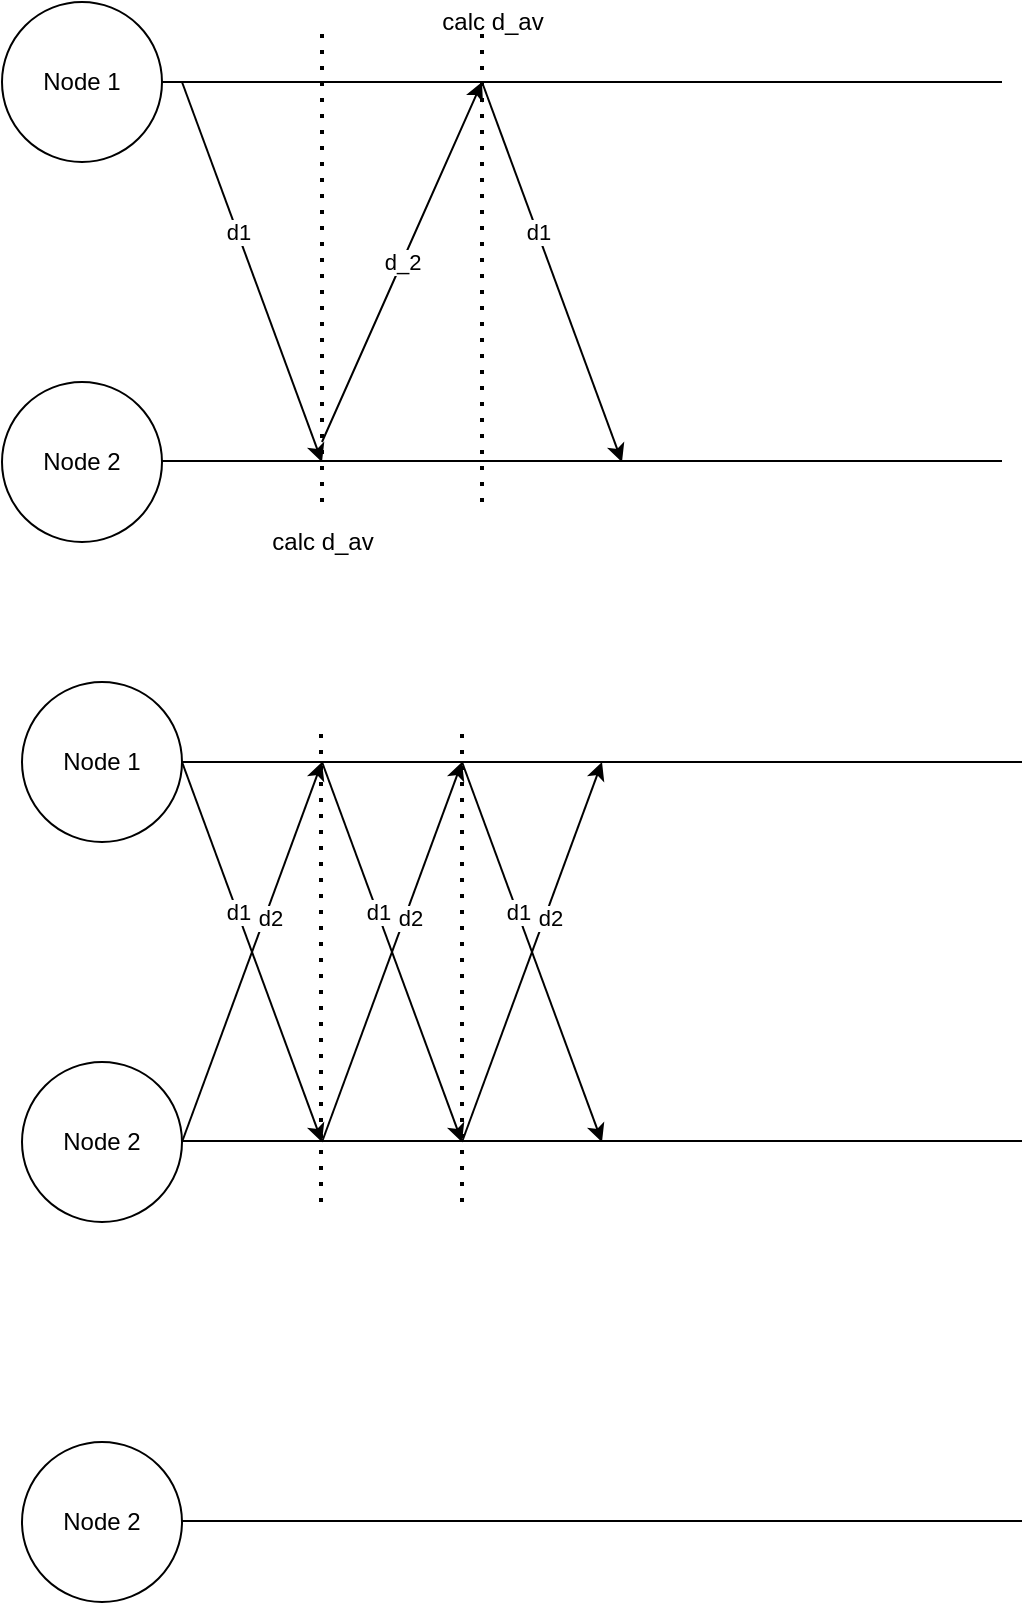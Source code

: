 <mxfile version="14.1.8" type="github">
  <diagram id="GlLCyRoWZH6QRKFZgOeW" name="Page-1">
    <mxGraphModel dx="1352" dy="774" grid="1" gridSize="10" guides="1" tooltips="1" connect="1" arrows="1" fold="1" page="1" pageScale="1" pageWidth="827" pageHeight="1169" math="0" shadow="0">
      <root>
        <mxCell id="0" />
        <mxCell id="1" parent="0" />
        <mxCell id="oL_3nqi2Ek97SbZ9Mjwy-1" value="" style="endArrow=none;html=1;" edge="1" parent="1" target="oL_3nqi2Ek97SbZ9Mjwy-2">
          <mxGeometry width="50" height="50" relative="1" as="geometry">
            <mxPoint x="620" y="160" as="sourcePoint" />
            <mxPoint x="440" y="320" as="targetPoint" />
          </mxGeometry>
        </mxCell>
        <mxCell id="oL_3nqi2Ek97SbZ9Mjwy-2" value="Node 1" style="ellipse;whiteSpace=wrap;html=1;aspect=fixed;" vertex="1" parent="1">
          <mxGeometry x="120" y="120" width="80" height="80" as="geometry" />
        </mxCell>
        <mxCell id="oL_3nqi2Ek97SbZ9Mjwy-3" value="Node 2" style="ellipse;whiteSpace=wrap;html=1;aspect=fixed;" vertex="1" parent="1">
          <mxGeometry x="120" y="310" width="80" height="80" as="geometry" />
        </mxCell>
        <mxCell id="oL_3nqi2Ek97SbZ9Mjwy-4" value="" style="endArrow=none;html=1;" edge="1" parent="1">
          <mxGeometry width="50" height="50" relative="1" as="geometry">
            <mxPoint x="620" y="349.5" as="sourcePoint" />
            <mxPoint x="200" y="349.5" as="targetPoint" />
          </mxGeometry>
        </mxCell>
        <mxCell id="oL_3nqi2Ek97SbZ9Mjwy-6" value="" style="endArrow=classic;html=1;" edge="1" parent="1">
          <mxGeometry width="50" height="50" relative="1" as="geometry">
            <mxPoint x="210" y="160" as="sourcePoint" />
            <mxPoint x="280" y="350" as="targetPoint" />
          </mxGeometry>
        </mxCell>
        <mxCell id="oL_3nqi2Ek97SbZ9Mjwy-7" value="d1" style="edgeLabel;html=1;align=center;verticalAlign=middle;resizable=0;points=[];" vertex="1" connectable="0" parent="oL_3nqi2Ek97SbZ9Mjwy-6">
          <mxGeometry x="-0.21" relative="1" as="geometry">
            <mxPoint as="offset" />
          </mxGeometry>
        </mxCell>
        <mxCell id="oL_3nqi2Ek97SbZ9Mjwy-8" value="d_2" style="endArrow=classic;html=1;" edge="1" parent="1">
          <mxGeometry width="50" height="50" relative="1" as="geometry">
            <mxPoint x="280" y="340" as="sourcePoint" />
            <mxPoint x="360" y="160" as="targetPoint" />
            <Array as="points">
              <mxPoint x="320" y="250" />
            </Array>
          </mxGeometry>
        </mxCell>
        <mxCell id="oL_3nqi2Ek97SbZ9Mjwy-25" value="" style="endArrow=none;dashed=1;html=1;dashPattern=1 3;strokeWidth=2;" edge="1" parent="1">
          <mxGeometry width="50" height="50" relative="1" as="geometry">
            <mxPoint x="280" y="370" as="sourcePoint" />
            <mxPoint x="280" y="130" as="targetPoint" />
          </mxGeometry>
        </mxCell>
        <mxCell id="oL_3nqi2Ek97SbZ9Mjwy-26" value="calc d_av" style="text;html=1;align=center;verticalAlign=middle;resizable=0;points=[];autosize=1;" vertex="1" parent="1">
          <mxGeometry x="245" y="380" width="70" height="20" as="geometry" />
        </mxCell>
        <mxCell id="oL_3nqi2Ek97SbZ9Mjwy-27" value="calc d_av" style="text;html=1;align=center;verticalAlign=middle;resizable=0;points=[];autosize=1;" vertex="1" parent="1">
          <mxGeometry x="330" y="120" width="70" height="20" as="geometry" />
        </mxCell>
        <mxCell id="oL_3nqi2Ek97SbZ9Mjwy-28" value="" style="endArrow=classic;html=1;" edge="1" parent="1">
          <mxGeometry width="50" height="50" relative="1" as="geometry">
            <mxPoint x="360" y="160" as="sourcePoint" />
            <mxPoint x="430" y="350" as="targetPoint" />
          </mxGeometry>
        </mxCell>
        <mxCell id="oL_3nqi2Ek97SbZ9Mjwy-29" value="d1" style="edgeLabel;html=1;align=center;verticalAlign=middle;resizable=0;points=[];" vertex="1" connectable="0" parent="oL_3nqi2Ek97SbZ9Mjwy-28">
          <mxGeometry x="-0.21" relative="1" as="geometry">
            <mxPoint as="offset" />
          </mxGeometry>
        </mxCell>
        <mxCell id="oL_3nqi2Ek97SbZ9Mjwy-30" value="" style="endArrow=none;dashed=1;html=1;dashPattern=1 3;strokeWidth=2;" edge="1" parent="1">
          <mxGeometry width="50" height="50" relative="1" as="geometry">
            <mxPoint x="360" y="370" as="sourcePoint" />
            <mxPoint x="360" y="130" as="targetPoint" />
          </mxGeometry>
        </mxCell>
        <mxCell id="oL_3nqi2Ek97SbZ9Mjwy-36" value="" style="endArrow=none;html=1;" edge="1" parent="1" target="oL_3nqi2Ek97SbZ9Mjwy-37">
          <mxGeometry width="50" height="50" relative="1" as="geometry">
            <mxPoint x="630" y="500" as="sourcePoint" />
            <mxPoint x="450" y="660" as="targetPoint" />
          </mxGeometry>
        </mxCell>
        <mxCell id="oL_3nqi2Ek97SbZ9Mjwy-37" value="Node 1" style="ellipse;whiteSpace=wrap;html=1;aspect=fixed;" vertex="1" parent="1">
          <mxGeometry x="130" y="460" width="80" height="80" as="geometry" />
        </mxCell>
        <mxCell id="oL_3nqi2Ek97SbZ9Mjwy-38" value="Node 2" style="ellipse;whiteSpace=wrap;html=1;aspect=fixed;" vertex="1" parent="1">
          <mxGeometry x="130" y="650" width="80" height="80" as="geometry" />
        </mxCell>
        <mxCell id="oL_3nqi2Ek97SbZ9Mjwy-39" value="" style="endArrow=none;html=1;" edge="1" parent="1">
          <mxGeometry width="50" height="50" relative="1" as="geometry">
            <mxPoint x="630" y="689.5" as="sourcePoint" />
            <mxPoint x="210" y="689.5" as="targetPoint" />
          </mxGeometry>
        </mxCell>
        <mxCell id="oL_3nqi2Ek97SbZ9Mjwy-40" value="" style="endArrow=classic;html=1;" edge="1" parent="1">
          <mxGeometry width="50" height="50" relative="1" as="geometry">
            <mxPoint x="210" y="500" as="sourcePoint" />
            <mxPoint x="280" y="690" as="targetPoint" />
          </mxGeometry>
        </mxCell>
        <mxCell id="oL_3nqi2Ek97SbZ9Mjwy-41" value="d1" style="edgeLabel;html=1;align=center;verticalAlign=middle;resizable=0;points=[];" vertex="1" connectable="0" parent="oL_3nqi2Ek97SbZ9Mjwy-40">
          <mxGeometry x="-0.21" relative="1" as="geometry">
            <mxPoint as="offset" />
          </mxGeometry>
        </mxCell>
        <mxCell id="oL_3nqi2Ek97SbZ9Mjwy-45" value="" style="endArrow=classic;html=1;" edge="1" parent="1">
          <mxGeometry width="50" height="50" relative="1" as="geometry">
            <mxPoint x="210" y="690" as="sourcePoint" />
            <mxPoint x="280" y="500" as="targetPoint" />
          </mxGeometry>
        </mxCell>
        <mxCell id="oL_3nqi2Ek97SbZ9Mjwy-46" value="d2" style="edgeLabel;html=1;align=center;verticalAlign=middle;resizable=0;points=[];" vertex="1" connectable="0" parent="oL_3nqi2Ek97SbZ9Mjwy-45">
          <mxGeometry x="0.185" y="-2" relative="1" as="geometry">
            <mxPoint as="offset" />
          </mxGeometry>
        </mxCell>
        <mxCell id="oL_3nqi2Ek97SbZ9Mjwy-47" value="" style="endArrow=classic;html=1;" edge="1" parent="1">
          <mxGeometry width="50" height="50" relative="1" as="geometry">
            <mxPoint x="280" y="500" as="sourcePoint" />
            <mxPoint x="350" y="690" as="targetPoint" />
          </mxGeometry>
        </mxCell>
        <mxCell id="oL_3nqi2Ek97SbZ9Mjwy-48" value="d1" style="edgeLabel;html=1;align=center;verticalAlign=middle;resizable=0;points=[];" vertex="1" connectable="0" parent="oL_3nqi2Ek97SbZ9Mjwy-47">
          <mxGeometry x="-0.21" relative="1" as="geometry">
            <mxPoint as="offset" />
          </mxGeometry>
        </mxCell>
        <mxCell id="oL_3nqi2Ek97SbZ9Mjwy-49" value="" style="endArrow=classic;html=1;" edge="1" parent="1">
          <mxGeometry width="50" height="50" relative="1" as="geometry">
            <mxPoint x="280" y="690" as="sourcePoint" />
            <mxPoint x="350" y="500" as="targetPoint" />
          </mxGeometry>
        </mxCell>
        <mxCell id="oL_3nqi2Ek97SbZ9Mjwy-50" value="d2" style="edgeLabel;html=1;align=center;verticalAlign=middle;resizable=0;points=[];" vertex="1" connectable="0" parent="oL_3nqi2Ek97SbZ9Mjwy-49">
          <mxGeometry x="0.185" y="-2" relative="1" as="geometry">
            <mxPoint as="offset" />
          </mxGeometry>
        </mxCell>
        <mxCell id="oL_3nqi2Ek97SbZ9Mjwy-51" value="" style="endArrow=classic;html=1;" edge="1" parent="1">
          <mxGeometry width="50" height="50" relative="1" as="geometry">
            <mxPoint x="350" y="500" as="sourcePoint" />
            <mxPoint x="420" y="690" as="targetPoint" />
          </mxGeometry>
        </mxCell>
        <mxCell id="oL_3nqi2Ek97SbZ9Mjwy-52" value="d1" style="edgeLabel;html=1;align=center;verticalAlign=middle;resizable=0;points=[];" vertex="1" connectable="0" parent="oL_3nqi2Ek97SbZ9Mjwy-51">
          <mxGeometry x="-0.21" relative="1" as="geometry">
            <mxPoint as="offset" />
          </mxGeometry>
        </mxCell>
        <mxCell id="oL_3nqi2Ek97SbZ9Mjwy-53" value="" style="endArrow=classic;html=1;" edge="1" parent="1">
          <mxGeometry width="50" height="50" relative="1" as="geometry">
            <mxPoint x="350" y="690" as="sourcePoint" />
            <mxPoint x="420" y="500" as="targetPoint" />
          </mxGeometry>
        </mxCell>
        <mxCell id="oL_3nqi2Ek97SbZ9Mjwy-54" value="d2" style="edgeLabel;html=1;align=center;verticalAlign=middle;resizable=0;points=[];" vertex="1" connectable="0" parent="oL_3nqi2Ek97SbZ9Mjwy-53">
          <mxGeometry x="0.185" y="-2" relative="1" as="geometry">
            <mxPoint as="offset" />
          </mxGeometry>
        </mxCell>
        <mxCell id="oL_3nqi2Ek97SbZ9Mjwy-55" value="" style="endArrow=none;dashed=1;html=1;dashPattern=1 3;strokeWidth=2;" edge="1" parent="1">
          <mxGeometry width="50" height="50" relative="1" as="geometry">
            <mxPoint x="279.5" y="720" as="sourcePoint" />
            <mxPoint x="279.5" y="480" as="targetPoint" />
          </mxGeometry>
        </mxCell>
        <mxCell id="oL_3nqi2Ek97SbZ9Mjwy-56" value="" style="endArrow=none;dashed=1;html=1;dashPattern=1 3;strokeWidth=2;" edge="1" parent="1">
          <mxGeometry width="50" height="50" relative="1" as="geometry">
            <mxPoint x="350" y="720" as="sourcePoint" />
            <mxPoint x="350" y="480" as="targetPoint" />
          </mxGeometry>
        </mxCell>
        <mxCell id="oL_3nqi2Ek97SbZ9Mjwy-57" value="Node 2" style="ellipse;whiteSpace=wrap;html=1;aspect=fixed;" vertex="1" parent="1">
          <mxGeometry x="130" y="840" width="80" height="80" as="geometry" />
        </mxCell>
        <mxCell id="oL_3nqi2Ek97SbZ9Mjwy-58" value="" style="endArrow=none;html=1;" edge="1" parent="1">
          <mxGeometry width="50" height="50" relative="1" as="geometry">
            <mxPoint x="630" y="879.5" as="sourcePoint" />
            <mxPoint x="210" y="879.5" as="targetPoint" />
          </mxGeometry>
        </mxCell>
      </root>
    </mxGraphModel>
  </diagram>
</mxfile>

